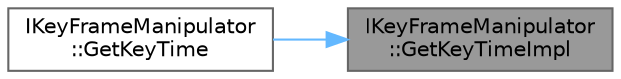 digraph "IKeyFrameManipulator::GetKeyTimeImpl"
{
 // INTERACTIVE_SVG=YES
 // LATEX_PDF_SIZE
  bgcolor="transparent";
  edge [fontname=Helvetica,fontsize=10,labelfontname=Helvetica,labelfontsize=10];
  node [fontname=Helvetica,fontsize=10,shape=box,height=0.2,width=0.4];
  rankdir="RL";
  Node1 [id="Node000001",label="IKeyFrameManipulator\l::GetKeyTimeImpl",height=0.2,width=0.4,color="gray40", fillcolor="grey60", style="filled", fontcolor="black",tooltip="Get the time that corresponds to the specified key handle."];
  Node1 -> Node2 [id="edge1_Node000001_Node000002",dir="back",color="steelblue1",style="solid",tooltip=" "];
  Node2 [id="Node000002",label="IKeyFrameManipulator\l::GetKeyTime",height=0.2,width=0.4,color="grey40", fillcolor="white", style="filled",URL="$d8/dcc/classIKeyFrameManipulator.html#ababb45263ea80829013ccf9e4729874a",tooltip="Get the time that corresponds to the specified key handle."];
}
